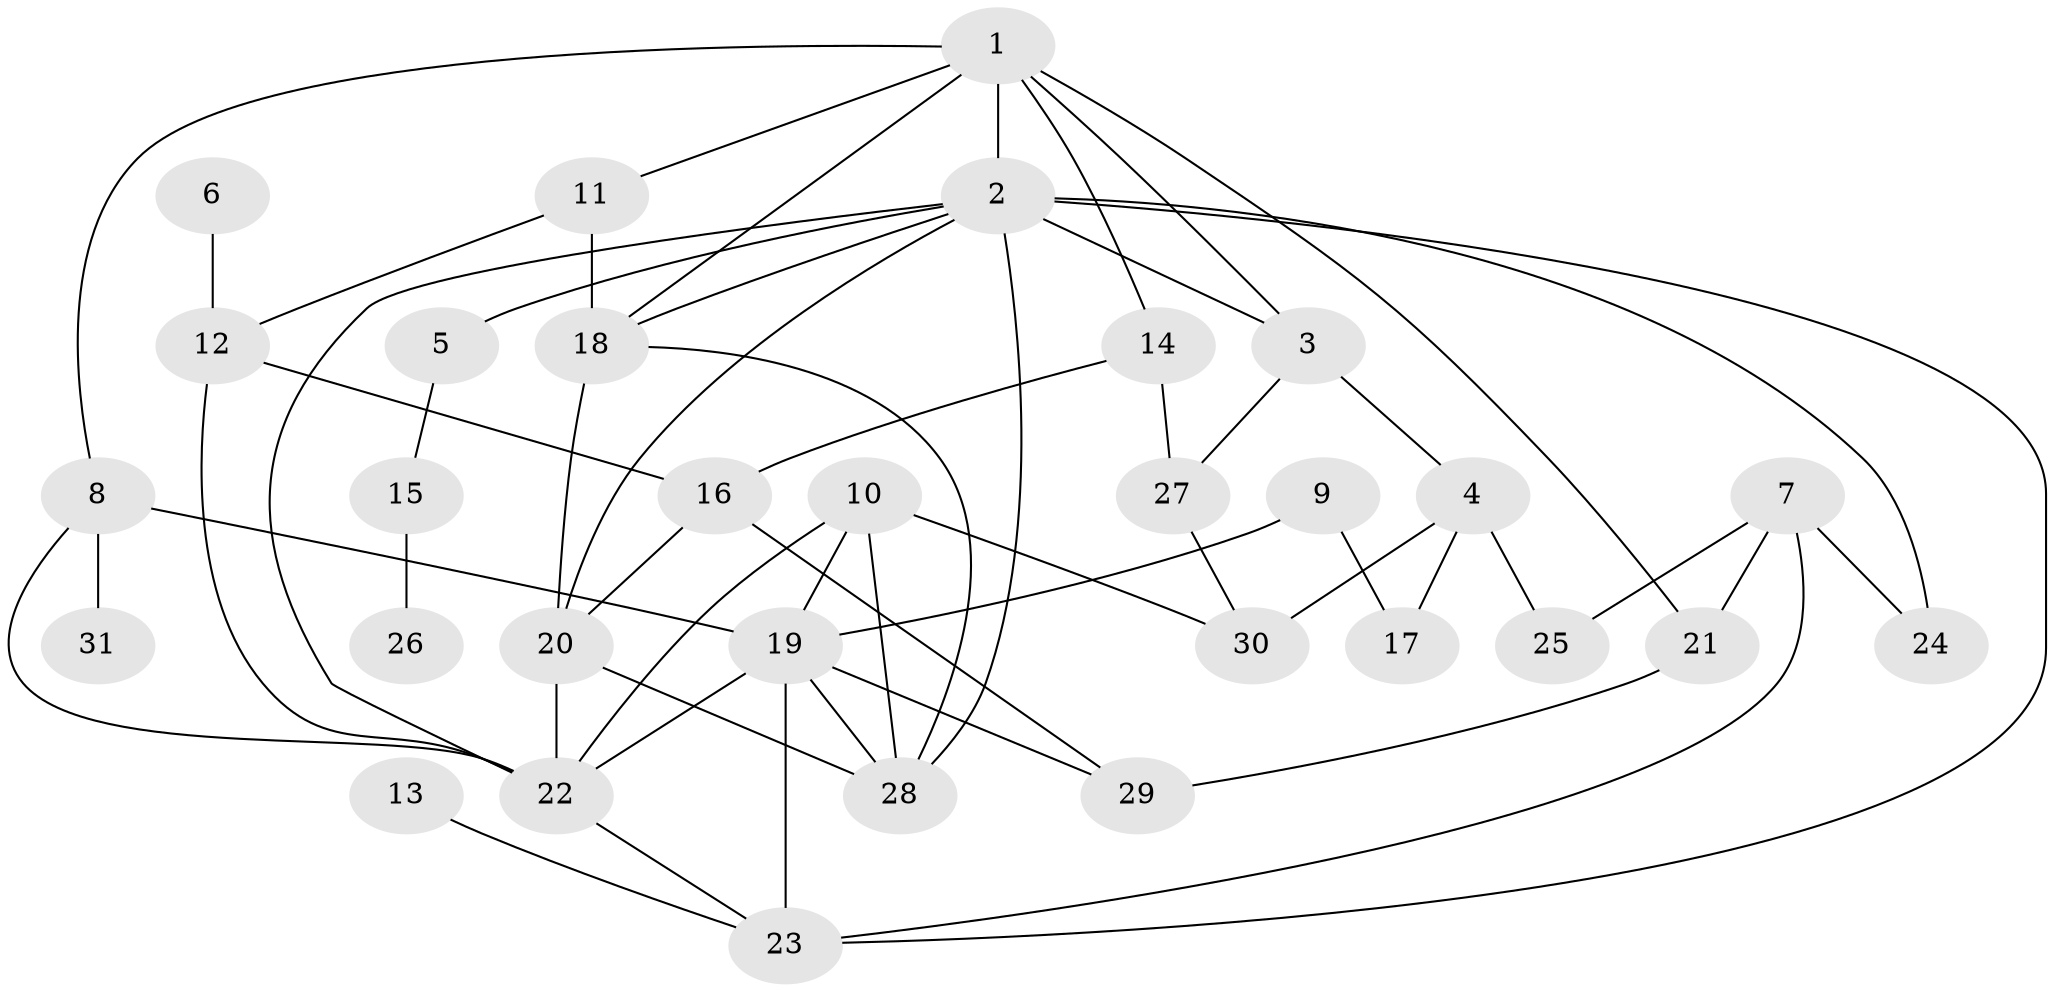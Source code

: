 // original degree distribution, {6: 0.03225806451612903, 4: 0.20967741935483872, 5: 0.08064516129032258, 3: 0.1774193548387097, 7: 0.016129032258064516, 2: 0.3064516129032258, 1: 0.1774193548387097}
// Generated by graph-tools (version 1.1) at 2025/01/03/09/25 03:01:01]
// undirected, 31 vertices, 56 edges
graph export_dot {
graph [start="1"]
  node [color=gray90,style=filled];
  1;
  2;
  3;
  4;
  5;
  6;
  7;
  8;
  9;
  10;
  11;
  12;
  13;
  14;
  15;
  16;
  17;
  18;
  19;
  20;
  21;
  22;
  23;
  24;
  25;
  26;
  27;
  28;
  29;
  30;
  31;
  1 -- 2 [weight=1.0];
  1 -- 3 [weight=1.0];
  1 -- 8 [weight=1.0];
  1 -- 11 [weight=1.0];
  1 -- 14 [weight=1.0];
  1 -- 18 [weight=1.0];
  1 -- 21 [weight=1.0];
  2 -- 3 [weight=1.0];
  2 -- 5 [weight=1.0];
  2 -- 18 [weight=1.0];
  2 -- 20 [weight=1.0];
  2 -- 22 [weight=1.0];
  2 -- 23 [weight=1.0];
  2 -- 24 [weight=1.0];
  2 -- 28 [weight=1.0];
  3 -- 4 [weight=1.0];
  3 -- 27 [weight=1.0];
  4 -- 17 [weight=1.0];
  4 -- 25 [weight=1.0];
  4 -- 30 [weight=1.0];
  5 -- 15 [weight=1.0];
  6 -- 12 [weight=1.0];
  7 -- 21 [weight=1.0];
  7 -- 23 [weight=1.0];
  7 -- 24 [weight=1.0];
  7 -- 25 [weight=1.0];
  8 -- 19 [weight=1.0];
  8 -- 22 [weight=1.0];
  8 -- 31 [weight=1.0];
  9 -- 17 [weight=1.0];
  9 -- 19 [weight=1.0];
  10 -- 19 [weight=1.0];
  10 -- 22 [weight=1.0];
  10 -- 28 [weight=1.0];
  10 -- 30 [weight=1.0];
  11 -- 12 [weight=1.0];
  11 -- 18 [weight=1.0];
  12 -- 16 [weight=1.0];
  12 -- 22 [weight=1.0];
  13 -- 23 [weight=1.0];
  14 -- 16 [weight=1.0];
  14 -- 27 [weight=1.0];
  15 -- 26 [weight=1.0];
  16 -- 20 [weight=1.0];
  16 -- 29 [weight=1.0];
  18 -- 20 [weight=1.0];
  18 -- 28 [weight=1.0];
  19 -- 22 [weight=1.0];
  19 -- 23 [weight=1.0];
  19 -- 28 [weight=1.0];
  19 -- 29 [weight=1.0];
  20 -- 22 [weight=2.0];
  20 -- 28 [weight=2.0];
  21 -- 29 [weight=1.0];
  22 -- 23 [weight=1.0];
  27 -- 30 [weight=1.0];
}
